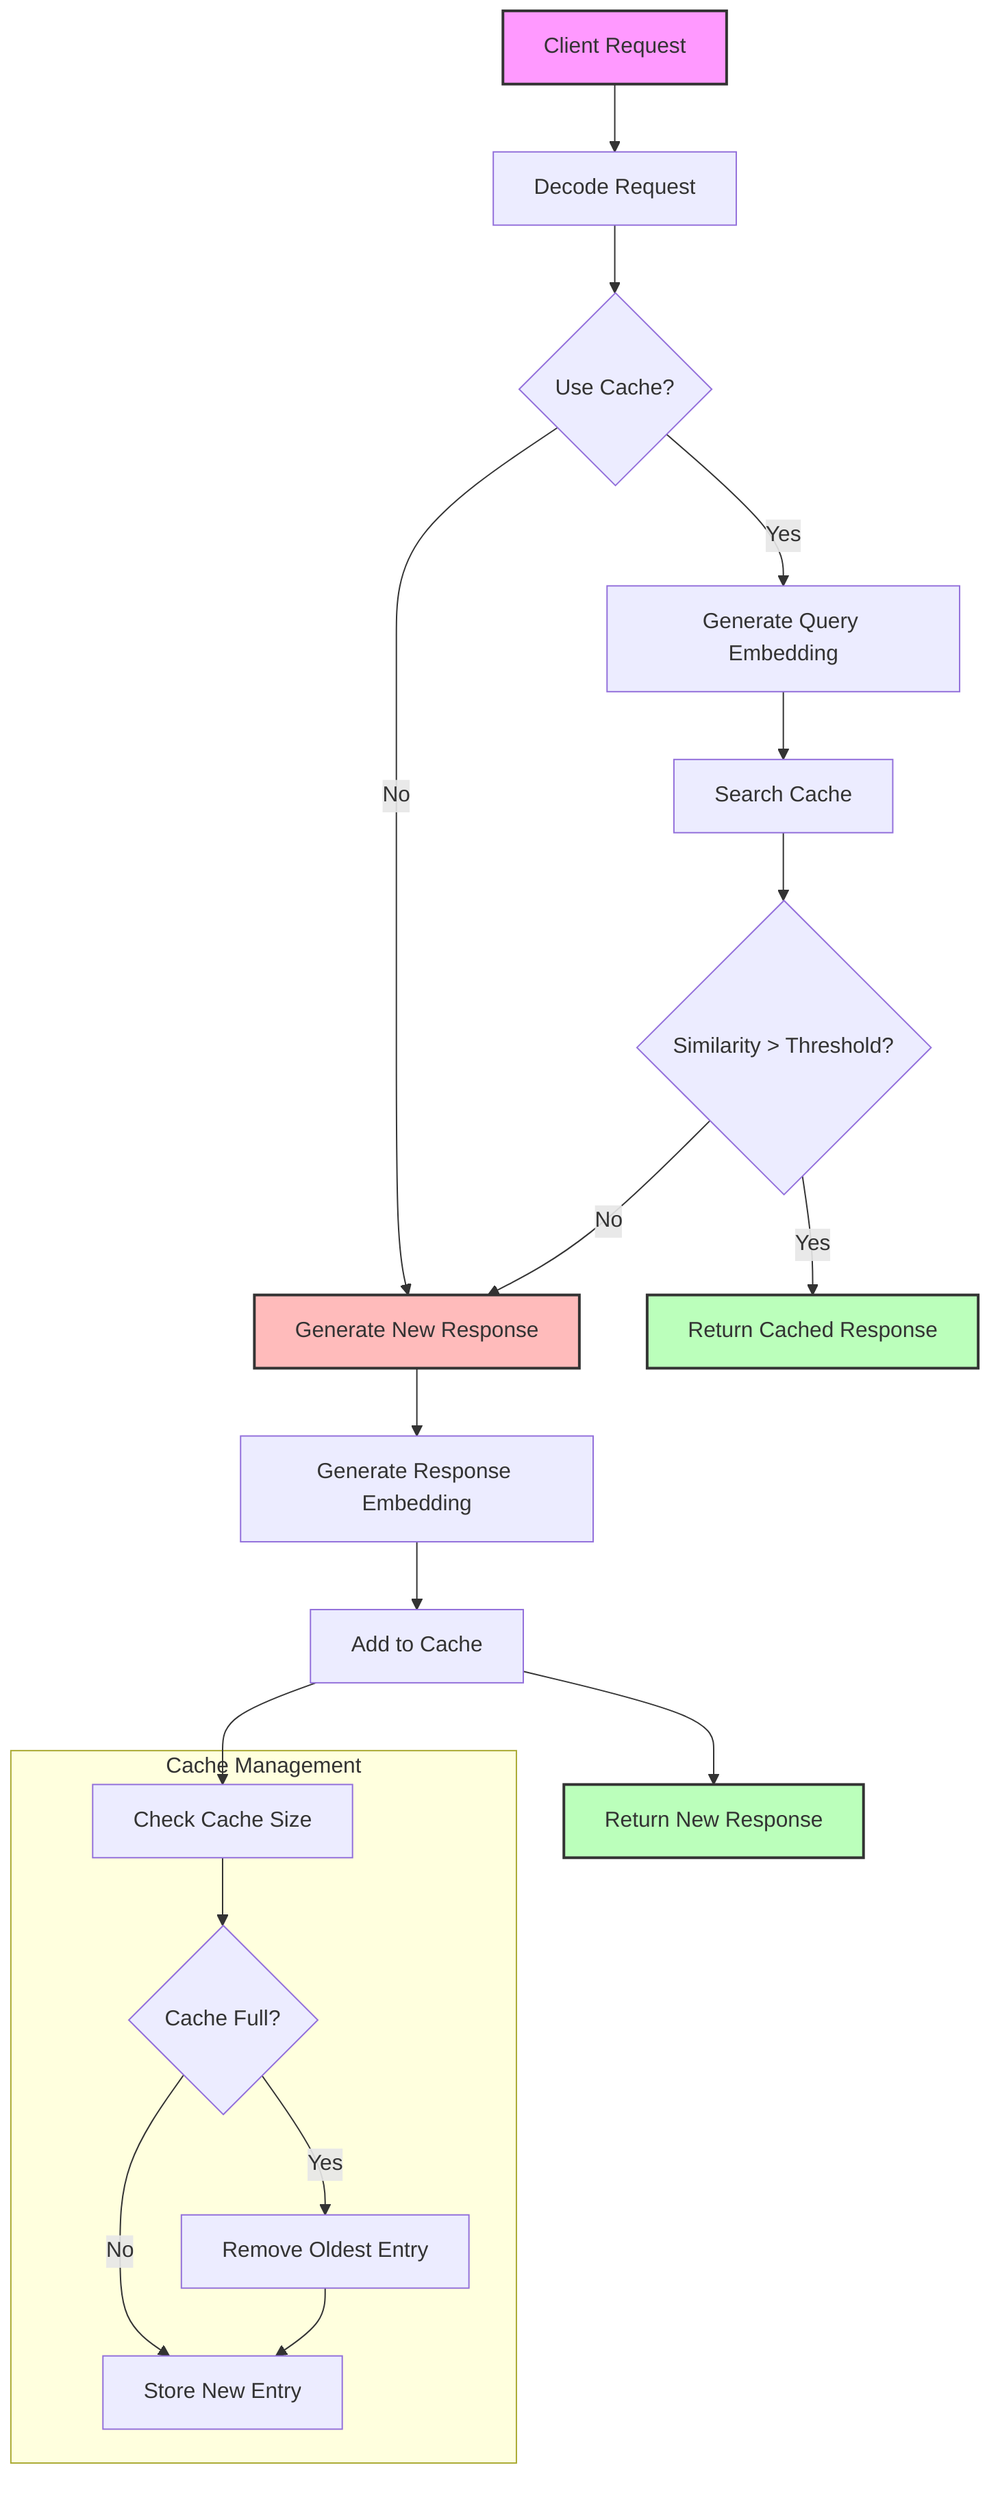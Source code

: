 graph TD
    A[Client Request] --> B[Decode Request]
    B --> C{Use Cache?}
    
    C -->|Yes| D[Generate Query Embedding]
    C -->|No| J[Generate New Response]
    
    D --> E[Search Cache]
    E --> F{Similarity > Threshold?}
    
    F -->|Yes| G[Return Cached Response]
    F -->|No| J
    
    J --> K[Generate Response Embedding]
    K --> L[Add to Cache]
    L --> M[Return New Response]
    
    subgraph Cache Management
        N[Check Cache Size]
        O{Cache Full?}
        P[Remove Oldest Entry]
        
        N --> O
        O -->|Yes| P
        O -->|No| Q[Store New Entry]
        P --> Q
    end
    
    L --> N
    
    style A fill:#f9f,stroke:#333,stroke-width:2px
    style G fill:#bfb,stroke:#333,stroke-width:2px
    style M fill:#bfb,stroke:#333,stroke-width:2px
    style J fill:#fbb,stroke:#333,stroke-width:2px